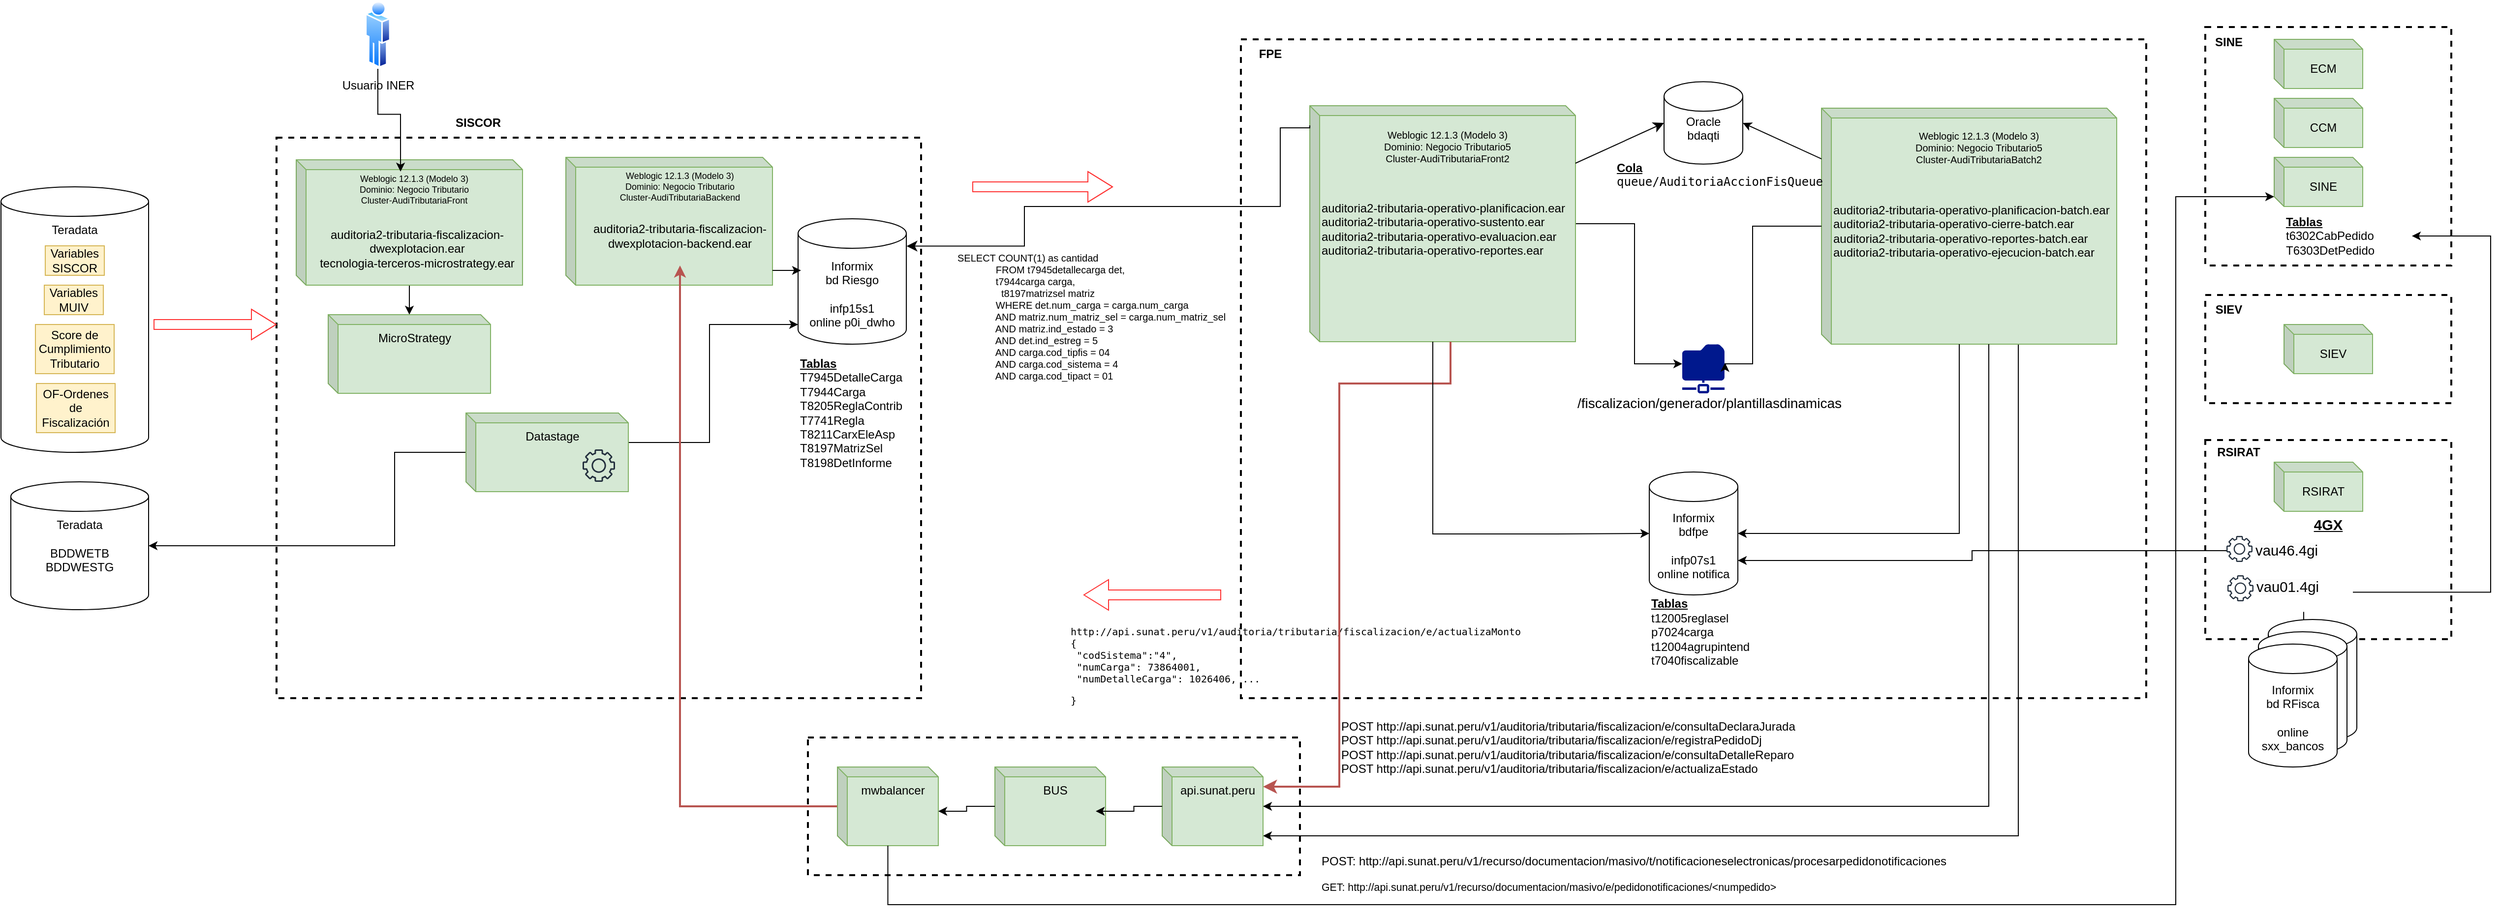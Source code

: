 <mxfile version="24.4.8" type="github">
  <diagram name="Página-1" id="nPnS-npcXqcOk9-AM_7p">
    <mxGraphModel dx="2261" dy="1933" grid="1" gridSize="10" guides="1" tooltips="1" connect="1" arrows="1" fold="1" page="1" pageScale="1" pageWidth="827" pageHeight="1169" math="0" shadow="0">
      <root>
        <mxCell id="0" />
        <mxCell id="1" parent="0" />
        <mxCell id="Zc8oNsZ2Mbi7mm0ZYkq0-6" value="" style="rounded=0;whiteSpace=wrap;html=1;dashed=1;fillColor=none;strokeWidth=2;" vertex="1" parent="1">
          <mxGeometry x="660" y="500" width="500" height="140" as="geometry" />
        </mxCell>
        <mxCell id="e_DzQCpD5upc4EDRTpxR-34" value="" style="rounded=0;whiteSpace=wrap;html=1;dashed=1;fillColor=none;strokeWidth=2;" parent="1" vertex="1">
          <mxGeometry x="1100" y="-210" width="920" height="670" as="geometry" />
        </mxCell>
        <mxCell id="hk-cd0pmr9pBPQPgSmE_-25" value="&lt;pre style=&quot;font-size: 10px;&quot; class=&quot;code highlight&quot; lang=&quot;java&quot;&gt;&lt;span style=&quot;font-size: 10px;&quot; id=&quot;LC620&quot; class=&quot;line&quot; lang=&quot;java&quot;&gt;&lt;span style=&quot;font-size: 10px;&quot; class=&quot;cm&quot;&gt;http://api.sunat.peru/v1/auditoria/tributaria/fiscalizacion/e/actualizaMonto&lt;/span&gt;&lt;/span&gt;&lt;br style=&quot;font-size: 10px;&quot;&gt;&lt;span style=&quot;font-size: 10px;&quot; id=&quot;LC623&quot; class=&quot;line&quot; lang=&quot;java&quot;&gt;&lt;span style=&quot;font-size: 10px;&quot; class=&quot;cm&quot;&gt;{&lt;/span&gt;&lt;/span&gt;&lt;br style=&quot;font-size: 10px;&quot;&gt;&lt;span style=&quot;font-size: 10px;&quot; id=&quot;LC624&quot; class=&quot;line&quot; lang=&quot;java&quot;&gt;&lt;span style=&quot;font-size: 10px;&quot; class=&quot;cm&quot;&gt; &quot;codSistema&quot;:&quot;4&quot;,&lt;/span&gt;&lt;/span&gt;&lt;br style=&quot;font-size: 10px;&quot;&gt;&lt;span style=&quot;font-size: 10px;&quot; id=&quot;LC625&quot; class=&quot;line&quot; lang=&quot;java&quot;&gt;&lt;span style=&quot;font-size: 10px;&quot; class=&quot;cm&quot;&gt; &quot;numCarga&quot;: 73864001,&lt;/span&gt;&lt;/span&gt;&lt;br style=&quot;font-size: 10px;&quot;&gt;&lt;span style=&quot;font-size: 10px;&quot; id=&quot;LC626&quot; class=&quot;line&quot; lang=&quot;java&quot;&gt;&lt;span style=&quot;font-size: 10px;&quot; class=&quot;cm&quot;&gt; &quot;numDetalleCarga&quot;: 1026406, ...&lt;/span&gt;&lt;/span&gt;&lt;/pre&gt;&lt;pre style=&quot;font-size: 10px;&quot; class=&quot;code highlight&quot; lang=&quot;java&quot;&gt;}&lt;/pre&gt;&lt;pre style=&quot;font-size: 10px;&quot; class=&quot;code highlight&quot; lang=&quot;java&quot;&gt;&lt;br style=&quot;font-size: 10px;&quot;&gt;&lt;/pre&gt;" style="text;whiteSpace=wrap;html=1;fontSize=10;" parent="1" vertex="1">
          <mxGeometry x="925" y="370" width="515" height="105" as="geometry" />
        </mxCell>
        <mxCell id="hk-cd0pmr9pBPQPgSmE_-14" value="" style="rounded=0;whiteSpace=wrap;html=1;dashed=1;fillColor=none;strokeWidth=2;" parent="1" vertex="1">
          <mxGeometry x="2080" y="-222.5" width="250" height="242.5" as="geometry" />
        </mxCell>
        <mxCell id="geifvfFEWeNei55oTGaf-37" value="" style="rounded=0;whiteSpace=wrap;html=1;dashed=1;fillColor=none;strokeWidth=2;" parent="1" vertex="1">
          <mxGeometry x="120" y="-110" width="655" height="570" as="geometry" />
        </mxCell>
        <mxCell id="geifvfFEWeNei55oTGaf-1" value="Teradata" style="shape=cylinder3;whiteSpace=wrap;html=1;boundedLbl=1;backgroundOutline=1;size=15;verticalAlign=top;" parent="1" vertex="1">
          <mxGeometry x="-160" y="-60" width="150" height="270" as="geometry" />
        </mxCell>
        <mxCell id="geifvfFEWeNei55oTGaf-2" value="Variables SISCOR" style="text;strokeColor=#d6b656;align=center;fillColor=#fff2cc;html=1;verticalAlign=middle;whiteSpace=wrap;rounded=0;" parent="1" vertex="1">
          <mxGeometry x="-115" width="60" height="30" as="geometry" />
        </mxCell>
        <mxCell id="geifvfFEWeNei55oTGaf-3" value="Variables MUIV" style="text;strokeColor=#d6b656;align=center;fillColor=#fff2cc;html=1;verticalAlign=middle;whiteSpace=wrap;rounded=0;" parent="1" vertex="1">
          <mxGeometry x="-116" y="40" width="60" height="30" as="geometry" />
        </mxCell>
        <mxCell id="geifvfFEWeNei55oTGaf-4" value="Score de Cumplimiento Tributario" style="text;strokeColor=#d6b656;align=center;fillColor=#fff2cc;html=1;verticalAlign=middle;whiteSpace=wrap;rounded=0;" parent="1" vertex="1">
          <mxGeometry x="-125" y="80" width="80" height="50" as="geometry" />
        </mxCell>
        <mxCell id="geifvfFEWeNei55oTGaf-21" value="OF-Ordenes de Fiscalización" style="text;strokeColor=#d6b656;align=center;fillColor=#fff2cc;html=1;verticalAlign=middle;whiteSpace=wrap;rounded=0;" parent="1" vertex="1">
          <mxGeometry x="-124" y="140" width="80" height="50" as="geometry" />
        </mxCell>
        <mxCell id="e_DzQCpD5upc4EDRTpxR-1" value="" style="shape=cube;whiteSpace=wrap;html=1;boundedLbl=1;backgroundOutline=1;darkOpacity=0.05;darkOpacity2=0.1;size=10;fillColor=#d5e8d4;strokeColor=#82b366;" parent="1" vertex="1">
          <mxGeometry x="414" y="-90" width="210" height="130" as="geometry" />
        </mxCell>
        <mxCell id="e_DzQCpD5upc4EDRTpxR-2" value="&lt;b&gt;SISCOR&lt;/b&gt;" style="text;strokeColor=none;align=center;fillColor=none;html=1;verticalAlign=middle;whiteSpace=wrap;rounded=0;" parent="1" vertex="1">
          <mxGeometry x="295" y="-140" width="60" height="30" as="geometry" />
        </mxCell>
        <mxCell id="e_DzQCpD5upc4EDRTpxR-4" value="Informix&lt;br&gt;bd Riesgo&lt;br&gt;&lt;br&gt;infp15s1&lt;br&gt;online p0i_dwho" style="shape=cylinder3;whiteSpace=wrap;html=1;boundedLbl=1;backgroundOutline=1;size=15;" parent="1" vertex="1">
          <mxGeometry x="650" y="-27.5" width="110" height="127.5" as="geometry" />
        </mxCell>
        <mxCell id="e_DzQCpD5upc4EDRTpxR-10" style="edgeStyle=orthogonalEdgeStyle;rounded=0;orthogonalLoop=1;jettySize=auto;html=1;" parent="1" source="e_DzQCpD5upc4EDRTpxR-6" target="e_DzQCpD5upc4EDRTpxR-8" edge="1">
          <mxGeometry relative="1" as="geometry">
            <Array as="points">
              <mxPoint x="240" y="210" />
              <mxPoint x="240" y="305" />
            </Array>
          </mxGeometry>
        </mxCell>
        <mxCell id="e_DzQCpD5upc4EDRTpxR-11" style="edgeStyle=orthogonalEdgeStyle;rounded=0;orthogonalLoop=1;jettySize=auto;html=1;" parent="1" source="e_DzQCpD5upc4EDRTpxR-6" target="e_DzQCpD5upc4EDRTpxR-4" edge="1">
          <mxGeometry relative="1" as="geometry">
            <Array as="points">
              <mxPoint x="560" y="200" />
              <mxPoint x="560" y="80" />
            </Array>
          </mxGeometry>
        </mxCell>
        <mxCell id="e_DzQCpD5upc4EDRTpxR-6" value="Datastage&lt;br&gt;" style="shape=cube;whiteSpace=wrap;html=1;boundedLbl=1;backgroundOutline=1;darkOpacity=0.05;darkOpacity2=0.1;size=10;fillColor=#d5e8d4;strokeColor=#82b366;verticalAlign=top;" parent="1" vertex="1">
          <mxGeometry x="312.5" y="170" width="165" height="80" as="geometry" />
        </mxCell>
        <mxCell id="e_DzQCpD5upc4EDRTpxR-7" value="" style="sketch=0;outlineConnect=0;fontColor=#232F3E;gradientColor=none;fillColor=#232F3D;strokeColor=none;dashed=0;verticalLabelPosition=bottom;verticalAlign=top;align=center;html=1;fontSize=12;fontStyle=0;aspect=fixed;pointerEvents=1;shape=mxgraph.aws4.gear;" parent="1" vertex="1">
          <mxGeometry x="431" y="207" width="33" height="33" as="geometry" />
        </mxCell>
        <mxCell id="e_DzQCpD5upc4EDRTpxR-8" value="Teradata&lt;br&gt;&lt;br&gt;BDDWETB&lt;br&gt;BDDWESTG" style="shape=cylinder3;whiteSpace=wrap;html=1;boundedLbl=1;backgroundOutline=1;size=15;verticalAlign=top;" parent="1" vertex="1">
          <mxGeometry x="-150" y="240" width="140" height="130" as="geometry" />
        </mxCell>
        <mxCell id="e_DzQCpD5upc4EDRTpxR-35" value="&lt;b&gt;FPE&lt;/b&gt;" style="text;strokeColor=none;align=center;fillColor=none;html=1;verticalAlign=middle;whiteSpace=wrap;rounded=0;" parent="1" vertex="1">
          <mxGeometry x="1100" y="-210" width="60" height="30" as="geometry" />
        </mxCell>
        <mxCell id="eqh-2XdD3VAzymMcWl3K-33" style="edgeStyle=orthogonalEdgeStyle;rounded=0;orthogonalLoop=1;jettySize=auto;html=1;" parent="1" source="hk-cd0pmr9pBPQPgSmE_-1" target="eqh-2XdD3VAzymMcWl3K-32" edge="1">
          <mxGeometry relative="1" as="geometry">
            <Array as="points">
              <mxPoint x="1500" y="-22" />
              <mxPoint x="1500" y="120" />
            </Array>
          </mxGeometry>
        </mxCell>
        <mxCell id="hk-cd0pmr9pBPQPgSmE_-1" value="&lt;div style=&quot;&quot;&gt;&lt;font style=&quot;font-size: 12px;&quot;&gt;auditoria2-tributaria-operativo-planificacion.ear&lt;/font&gt;&lt;/div&gt;&lt;div style=&quot;&quot;&gt;&lt;font style=&quot;font-size: 12px;&quot;&gt;auditoria2-tributaria-operativo-sustento.ear&lt;/font&gt;&lt;/div&gt;&lt;div style=&quot;&quot;&gt;&lt;font style=&quot;font-size: 12px;&quot;&gt;auditoria2-tributaria-operativo-evaluacion.ear&lt;/font&gt;&lt;/div&gt;&lt;div style=&quot;&quot;&gt;auditoria2-tributaria-operativo-reportes.ear&lt;br&gt;&lt;/div&gt;" style="shape=cube;whiteSpace=wrap;html=1;boundedLbl=1;backgroundOutline=1;darkOpacity=0.05;darkOpacity2=0.1;size=10;fillColor=#d5e8d4;strokeColor=#82b366;align=left;" parent="1" vertex="1">
          <mxGeometry x="1170" y="-142.5" width="270" height="240" as="geometry" />
        </mxCell>
        <mxCell id="hk-cd0pmr9pBPQPgSmE_-20" style="edgeStyle=none;curved=1;rounded=0;orthogonalLoop=1;jettySize=auto;html=1;fontSize=12;startSize=8;endSize=8;entryX=0;entryY=0.5;entryDx=0;entryDy=0;entryPerimeter=0;" parent="1" source="hk-cd0pmr9pBPQPgSmE_-1" target="hk-cd0pmr9pBPQPgSmE_-18" edge="1">
          <mxGeometry relative="1" as="geometry" />
        </mxCell>
        <mxCell id="hk-cd0pmr9pBPQPgSmE_-2" value="&lt;font style=&quot;font-size: 10px;&quot;&gt;Weblogic 12.1.3 (Modelo 3)&lt;br style=&quot;&quot;&gt;Dominio: Negocio Tributario5&lt;br style=&quot;&quot;&gt;Cluster-AudiTributariaFront2&lt;/font&gt;" style="text;strokeColor=none;align=center;fillColor=none;html=1;verticalAlign=middle;whiteSpace=wrap;rounded=0;fontSize=9;" parent="1" vertex="1">
          <mxGeometry x="1230" y="-131.25" width="160" height="60" as="geometry" />
        </mxCell>
        <mxCell id="hk-cd0pmr9pBPQPgSmE_-3" value="" style="edgeStyle=orthogonalEdgeStyle;orthogonalLoop=1;jettySize=auto;html=1;rounded=0;fontSize=12;startSize=8;endSize=8;exitX=0;exitY=0;exitDx=0;exitDy=20;exitPerimeter=0;entryX=1.002;entryY=0.218;entryDx=0;entryDy=0;entryPerimeter=0;" parent="1" source="hk-cd0pmr9pBPQPgSmE_-1" target="e_DzQCpD5upc4EDRTpxR-4" edge="1">
          <mxGeometry width="120" relative="1" as="geometry">
            <mxPoint x="1130" y="-10" as="sourcePoint" />
            <mxPoint x="1250" y="-10" as="targetPoint" />
            <Array as="points">
              <mxPoint x="1140" y="-120" />
              <mxPoint x="1140" y="-40" />
              <mxPoint x="880" y="-40" />
              <mxPoint x="880" />
            </Array>
          </mxGeometry>
        </mxCell>
        <mxCell id="hk-cd0pmr9pBPQPgSmE_-7" value="Informix&lt;br&gt;bdfpe&lt;br&gt;&lt;br&gt;infp07s1&lt;br&gt;online notifica" style="shape=cylinder3;whiteSpace=wrap;html=1;boundedLbl=1;backgroundOutline=1;size=15;" parent="1" vertex="1">
          <mxGeometry x="1515" y="230" width="90" height="125" as="geometry" />
        </mxCell>
        <mxCell id="hk-cd0pmr9pBPQPgSmE_-9" value="&lt;u&gt;&lt;b&gt;Tablas&lt;/b&gt;&lt;/u&gt;&lt;br&gt;&lt;div&gt;&lt;div&gt;T7945DetalleCarga&lt;/div&gt;&lt;div&gt;T7944Carga&lt;/div&gt;&lt;div&gt;T8205ReglaContrib&lt;/div&gt;&lt;div&gt;T7741Regla&lt;/div&gt;&lt;div&gt;T8211CarxEleAsp&lt;/div&gt;&lt;div&gt;T8197MatrizSel&lt;/div&gt;&lt;div&gt;T8198DetInforme&lt;/div&gt;&lt;/div&gt;" style="text;strokeColor=none;align=left;fillColor=none;html=1;verticalAlign=middle;whiteSpace=wrap;rounded=0;" parent="1" vertex="1">
          <mxGeometry x="650" y="100" width="110" height="140" as="geometry" />
        </mxCell>
        <mxCell id="hk-cd0pmr9pBPQPgSmE_-11" value="&lt;u&gt;&lt;b&gt;Tablas&lt;/b&gt;&lt;/u&gt;&lt;br&gt;&lt;div&gt;t6302CabPedido&lt;/div&gt;&lt;div&gt;T6303DetPedido&lt;/div&gt;" style="text;strokeColor=none;align=left;fillColor=none;html=1;verticalAlign=middle;whiteSpace=wrap;rounded=0;" parent="1" vertex="1">
          <mxGeometry x="2160" y="-52.5" width="130" height="85" as="geometry" />
        </mxCell>
        <mxCell id="hk-cd0pmr9pBPQPgSmE_-12" value="SINE" style="shape=cube;whiteSpace=wrap;html=1;boundedLbl=1;backgroundOutline=1;darkOpacity=0.05;darkOpacity2=0.1;size=10;fillColor=#d5e8d4;strokeColor=#82b366;" parent="1" vertex="1">
          <mxGeometry x="2150" y="-90" width="90" height="50" as="geometry" />
        </mxCell>
        <mxCell id="hk-cd0pmr9pBPQPgSmE_-15" value="&lt;b&gt;SINE&lt;/b&gt;" style="text;strokeColor=none;align=center;fillColor=none;html=1;verticalAlign=middle;whiteSpace=wrap;rounded=0;" parent="1" vertex="1">
          <mxGeometry x="2074" y="-222.5" width="60" height="30" as="geometry" />
        </mxCell>
        <mxCell id="hk-cd0pmr9pBPQPgSmE_-16" style="edgeStyle=none;curved=1;rounded=0;orthogonalLoop=1;jettySize=auto;html=1;exitX=0.5;exitY=0;exitDx=0;exitDy=0;fontSize=12;startSize=8;endSize=8;" parent="1" source="hk-cd0pmr9pBPQPgSmE_-15" target="hk-cd0pmr9pBPQPgSmE_-15" edge="1">
          <mxGeometry relative="1" as="geometry" />
        </mxCell>
        <mxCell id="hk-cd0pmr9pBPQPgSmE_-18" value="Oracle&lt;br&gt;bdaqti&lt;br&gt;&lt;div&gt;&lt;br/&gt;&lt;/div&gt;" style="shape=cylinder3;whiteSpace=wrap;html=1;boundedLbl=1;backgroundOutline=1;size=15;" parent="1" vertex="1">
          <mxGeometry x="1530" y="-166.87" width="80" height="83.75" as="geometry" />
        </mxCell>
        <mxCell id="hk-cd0pmr9pBPQPgSmE_-19" value="SELECT COUNT(1) as cantidad&#xa;              FROM t7945detallecarga det,&#xa;              t7944carga carga,&#xa;                t8197matrizsel matriz&#xa;              WHERE det.num_carga = carga.num_carga&#xa;              AND matriz.num_matriz_sel = carga.num_matriz_sel&#xa;              AND matriz.ind_estado = 3&#xa;              AND det.ind_estreg = 5&#xa;              AND carga.cod_tipfis = 04&#xa;              AND carga.cod_sistema = 4&#xa;              AND carga.cod_tipact = 01" style="text;whiteSpace=wrap;fontSize=10;" parent="1" vertex="1">
          <mxGeometry x="810" width="280" height="170" as="geometry" />
        </mxCell>
        <mxCell id="hk-cd0pmr9pBPQPgSmE_-21" value="" style="shape=flexArrow;endArrow=classic;html=1;rounded=0;fontSize=12;startSize=8;endSize=8;curved=1;fontColor=#FF3333;labelBorderColor=#FF3333;labelBackgroundColor=#FF3333;strokeColor=#FF3333;" parent="1" edge="1">
          <mxGeometry width="50" height="50" relative="1" as="geometry">
            <mxPoint x="-5" y="80" as="sourcePoint" />
            <mxPoint x="120" y="80" as="targetPoint" />
            <Array as="points">
              <mxPoint x="35" y="80" />
            </Array>
          </mxGeometry>
        </mxCell>
        <mxCell id="hk-cd0pmr9pBPQPgSmE_-22" value="" style="shape=flexArrow;endArrow=classic;html=1;rounded=0;fontSize=12;startSize=8;endSize=8;curved=1;strokeColor=#FF3333;" parent="1" edge="1">
          <mxGeometry width="50" height="50" relative="1" as="geometry">
            <mxPoint x="1080" y="355" as="sourcePoint" />
            <mxPoint x="940" y="355" as="targetPoint" />
            <Array as="points" />
          </mxGeometry>
        </mxCell>
        <mxCell id="hk-cd0pmr9pBPQPgSmE_-24" style="edgeStyle=orthogonalEdgeStyle;rounded=0;orthogonalLoop=1;jettySize=auto;html=1;fontSize=12;startSize=8;endSize=8;fillColor=#f8cecc;strokeColor=#b85450;strokeWidth=2;" parent="1" target="Zc8oNsZ2Mbi7mm0ZYkq0-2" edge="1" source="hk-cd0pmr9pBPQPgSmE_-1">
          <mxGeometry relative="1" as="geometry">
            <Array as="points">
              <mxPoint x="1313" y="140" />
              <mxPoint x="1200" y="140" />
              <mxPoint x="1200" y="550" />
            </Array>
            <mxPoint x="1312.7" y="-139.7" as="sourcePoint" />
            <mxPoint x="570.01" y="-60.0" as="targetPoint" />
          </mxGeometry>
        </mxCell>
        <mxCell id="hk-cd0pmr9pBPQPgSmE_-26" value="&lt;u&gt;&lt;b&gt;Tablas&lt;/b&gt;&lt;/u&gt;&lt;br&gt;&lt;div&gt;&lt;div&gt;t12005reglasel&lt;/div&gt;&lt;div&gt;p7024carga&lt;/div&gt;&lt;div&gt;t12004agrupintend&lt;/div&gt;&lt;div&gt;t7040fiscalizable&lt;/div&gt;&lt;/div&gt;&lt;div&gt;&lt;br&gt;&lt;/div&gt;" style="text;strokeColor=none;align=left;fillColor=none;html=1;verticalAlign=middle;whiteSpace=wrap;rounded=0;" parent="1" vertex="1">
          <mxGeometry x="1515" y="355" width="110" height="90" as="geometry" />
        </mxCell>
        <mxCell id="hk-cd0pmr9pBPQPgSmE_-29" value="" style="shape=flexArrow;endArrow=classic;html=1;rounded=0;fontSize=12;startSize=8;endSize=8;curved=1;fontColor=#FF3333;labelBorderColor=#FF3333;labelBackgroundColor=#FF3333;strokeColor=#FF3333;" parent="1" edge="1">
          <mxGeometry width="50" height="50" relative="1" as="geometry">
            <mxPoint x="827" y="-60" as="sourcePoint" />
            <mxPoint x="970" y="-60" as="targetPoint" />
            <Array as="points">
              <mxPoint x="867" y="-60" />
            </Array>
          </mxGeometry>
        </mxCell>
        <mxCell id="Zc8oNsZ2Mbi7mm0ZYkq0-8" style="edgeStyle=orthogonalEdgeStyle;rounded=0;orthogonalLoop=1;jettySize=auto;html=1;" edge="1" parent="1" source="eqh-2XdD3VAzymMcWl3K-2" target="Zc8oNsZ2Mbi7mm0ZYkq0-2">
          <mxGeometry relative="1" as="geometry">
            <Array as="points">
              <mxPoint x="1890" y="600" />
            </Array>
          </mxGeometry>
        </mxCell>
        <mxCell id="eqh-2XdD3VAzymMcWl3K-2" value="&lt;div&gt;&lt;div&gt;&lt;font style=&quot;font-size: 12px;&quot;&gt;auditoria2-tributaria-operativo-planificacion-batch.ear&lt;/font&gt;&lt;/div&gt;&lt;div&gt;&lt;font style=&quot;font-size: 12px;&quot;&gt;auditoria2-tributaria-operativo-cierre-batch.ear&lt;/font&gt;&lt;/div&gt;&lt;div&gt;&lt;font style=&quot;font-size: 12px;&quot;&gt;auditoria2-tributaria-operativo-reportes-batch.ear&amp;nbsp;&lt;/font&gt;&lt;/div&gt;&lt;div&gt;&lt;font style=&quot;font-size: 12px;&quot;&gt;auditoria2-tributaria-operativo-ejecucion-batch.ear&lt;/font&gt;&lt;/div&gt;&lt;/div&gt;" style="shape=cube;whiteSpace=wrap;html=1;boundedLbl=1;backgroundOutline=1;darkOpacity=0.05;darkOpacity2=0.1;size=10;fillColor=#d5e8d4;strokeColor=#82b366;align=left;" parent="1" vertex="1">
          <mxGeometry x="1690" y="-140" width="300" height="240" as="geometry" />
        </mxCell>
        <mxCell id="eqh-2XdD3VAzymMcWl3K-3" value="&lt;font style=&quot;font-size: 10px;&quot;&gt;Weblogic 12.1.3 (Modelo 3)&lt;br style=&quot;&quot;&gt;Dominio: Negocio Tributario5&lt;br style=&quot;&quot;&gt;Cluster-AudiTributariaBatch2&lt;/font&gt;" style="text;strokeColor=none;align=center;fillColor=none;html=1;verticalAlign=middle;whiteSpace=wrap;rounded=0;fontSize=9;" parent="1" vertex="1">
          <mxGeometry x="1760" y="-130" width="180" height="60" as="geometry" />
        </mxCell>
        <mxCell id="eqh-2XdD3VAzymMcWl3K-4" style="rounded=0;orthogonalLoop=1;jettySize=auto;html=1;entryX=1;entryY=0.5;entryDx=0;entryDy=0;entryPerimeter=0;" parent="1" source="eqh-2XdD3VAzymMcWl3K-2" target="hk-cd0pmr9pBPQPgSmE_-18" edge="1">
          <mxGeometry relative="1" as="geometry" />
        </mxCell>
        <mxCell id="eqh-2XdD3VAzymMcWl3K-5" style="edgeStyle=orthogonalEdgeStyle;rounded=0;orthogonalLoop=1;jettySize=auto;html=1;entryX=0;entryY=0.5;entryDx=0;entryDy=0;entryPerimeter=0;" parent="1" source="hk-cd0pmr9pBPQPgSmE_-1" target="hk-cd0pmr9pBPQPgSmE_-7" edge="1">
          <mxGeometry relative="1" as="geometry">
            <Array as="points">
              <mxPoint x="1295" y="293" />
              <mxPoint x="1420" y="293" />
            </Array>
          </mxGeometry>
        </mxCell>
        <mxCell id="eqh-2XdD3VAzymMcWl3K-6" style="edgeStyle=orthogonalEdgeStyle;rounded=0;orthogonalLoop=1;jettySize=auto;html=1;entryX=1;entryY=0.5;entryDx=0;entryDy=0;entryPerimeter=0;" parent="1" source="eqh-2XdD3VAzymMcWl3K-2" target="hk-cd0pmr9pBPQPgSmE_-7" edge="1">
          <mxGeometry relative="1" as="geometry">
            <Array as="points">
              <mxPoint x="1830" y="293" />
            </Array>
          </mxGeometry>
        </mxCell>
        <mxCell id="eqh-2XdD3VAzymMcWl3K-12" style="edgeStyle=orthogonalEdgeStyle;rounded=0;orthogonalLoop=1;jettySize=auto;html=1;" parent="1" source="eqh-2XdD3VAzymMcWl3K-7" target="eqh-2XdD3VAzymMcWl3K-11" edge="1">
          <mxGeometry relative="1" as="geometry" />
        </mxCell>
        <mxCell id="eqh-2XdD3VAzymMcWl3K-7" value="&lt;div&gt;&lt;span style=&quot;font-family: &amp;quot;Aptos Narrow&amp;quot;, sans-serif;&quot;&gt;&lt;font style=&quot;font-size: 12px;&quot;&gt;&lt;br&gt;&lt;/font&gt;&lt;/span&gt;&lt;/div&gt;" style="shape=cube;whiteSpace=wrap;html=1;boundedLbl=1;backgroundOutline=1;darkOpacity=0.05;darkOpacity2=0.1;size=10;fillColor=#d5e8d4;strokeColor=#82b366;" parent="1" vertex="1">
          <mxGeometry x="140" y="-87.5" width="230" height="127.5" as="geometry" />
        </mxCell>
        <mxCell id="eqh-2XdD3VAzymMcWl3K-9" value="Usuario INER" style="image;aspect=fixed;perimeter=ellipsePerimeter;html=1;align=center;shadow=0;dashed=0;spacingTop=3;image=img/lib/active_directory/user.svg;" parent="1" vertex="1">
          <mxGeometry x="210" y="-250" width="25.9" height="70" as="geometry" />
        </mxCell>
        <mxCell id="eqh-2XdD3VAzymMcWl3K-10" style="edgeStyle=orthogonalEdgeStyle;rounded=0;orthogonalLoop=1;jettySize=auto;html=1;entryX=0.461;entryY=0.094;entryDx=0;entryDy=0;entryPerimeter=0;" parent="1" source="eqh-2XdD3VAzymMcWl3K-9" target="eqh-2XdD3VAzymMcWl3K-7" edge="1">
          <mxGeometry relative="1" as="geometry" />
        </mxCell>
        <mxCell id="eqh-2XdD3VAzymMcWl3K-11" value="MicroStrategy" style="shape=cube;whiteSpace=wrap;html=1;boundedLbl=1;backgroundOutline=1;darkOpacity=0.05;darkOpacity2=0.1;size=10;fillColor=#d5e8d4;strokeColor=#82b366;verticalAlign=top;" parent="1" vertex="1">
          <mxGeometry x="172.5" y="70" width="165" height="80" as="geometry" />
        </mxCell>
        <mxCell id="eqh-2XdD3VAzymMcWl3K-35" style="edgeStyle=orthogonalEdgeStyle;rounded=0;orthogonalLoop=1;jettySize=auto;html=1;" parent="1" source="eqh-2XdD3VAzymMcWl3K-36" target="hk-cd0pmr9pBPQPgSmE_-7" edge="1">
          <mxGeometry relative="1" as="geometry">
            <Array as="points">
              <mxPoint x="1843" y="310" />
              <mxPoint x="1843" y="320" />
            </Array>
          </mxGeometry>
        </mxCell>
        <mxCell id="eqh-2XdD3VAzymMcWl3K-13" value="&lt;div&gt;&lt;span style=&quot;font-size:11.0pt;font-family:&lt;br/&gt;&amp;quot;Calibri&amp;quot;,sans-serif;mso-fareast-font-family:Calibri;mso-fareast-theme-font:&lt;br/&gt;minor-latin;mso-ansi-language:#580A;mso-fareast-language:EN-US;mso-bidi-language:&lt;br/&gt;AR-SA&quot; lang=&quot;es-419&quot;&gt;&lt;b&gt;&lt;u&gt;4GX&lt;/u&gt;&lt;/b&gt;&lt;/span&gt;&lt;/div&gt;&lt;br&gt;&lt;div&gt;&lt;br&gt;&lt;/div&gt;" style="rounded=0;whiteSpace=wrap;html=1;dashed=1;fillColor=none;strokeWidth=2;" parent="1" vertex="1">
          <mxGeometry x="2080" y="197.5" width="250" height="202.5" as="geometry" />
        </mxCell>
        <mxCell id="eqh-2XdD3VAzymMcWl3K-15" value="RSIRAT" style="shape=cube;whiteSpace=wrap;html=1;boundedLbl=1;backgroundOutline=1;darkOpacity=0.05;darkOpacity2=0.1;size=10;fillColor=#d5e8d4;strokeColor=#82b366;" parent="1" vertex="1">
          <mxGeometry x="2150" y="220" width="90" height="50" as="geometry" />
        </mxCell>
        <mxCell id="eqh-2XdD3VAzymMcWl3K-16" value="&lt;b&gt;RSIRAT&lt;/b&gt;" style="text;strokeColor=none;align=center;fillColor=none;html=1;verticalAlign=middle;whiteSpace=wrap;rounded=0;" parent="1" vertex="1">
          <mxGeometry x="2084" y="195" width="60" height="30" as="geometry" />
        </mxCell>
        <mxCell id="eqh-2XdD3VAzymMcWl3K-17" style="edgeStyle=none;curved=1;rounded=0;orthogonalLoop=1;jettySize=auto;html=1;exitX=0.5;exitY=0;exitDx=0;exitDy=0;fontSize=12;startSize=8;endSize=8;" parent="1" source="eqh-2XdD3VAzymMcWl3K-16" target="eqh-2XdD3VAzymMcWl3K-16" edge="1">
          <mxGeometry relative="1" as="geometry" />
        </mxCell>
        <mxCell id="eqh-2XdD3VAzymMcWl3K-18" value="&lt;u&gt;&lt;b&gt;Cola&lt;/b&gt;&lt;/u&gt;&lt;br&gt;&lt;div&gt;&lt;code&gt;queue/AuditoriaAccionFisQueue&lt;/code&gt;&lt;br&gt;&lt;/div&gt;&lt;div&gt;&lt;br&gt;&lt;/div&gt;" style="text;strokeColor=none;align=left;fillColor=none;html=1;verticalAlign=middle;whiteSpace=wrap;rounded=0;" parent="1" vertex="1">
          <mxGeometry x="1480" y="-110" width="200" height="90" as="geometry" />
        </mxCell>
        <mxCell id="eqh-2XdD3VAzymMcWl3K-20" value="" style="rounded=0;whiteSpace=wrap;html=1;dashed=1;fillColor=none;strokeWidth=2;" parent="1" vertex="1">
          <mxGeometry x="2080" y="50" width="250" height="110" as="geometry" />
        </mxCell>
        <mxCell id="eqh-2XdD3VAzymMcWl3K-22" value="SIEV" style="shape=cube;whiteSpace=wrap;html=1;boundedLbl=1;backgroundOutline=1;darkOpacity=0.05;darkOpacity2=0.1;size=10;fillColor=#d5e8d4;strokeColor=#82b366;" parent="1" vertex="1">
          <mxGeometry x="2160" y="80" width="90" height="50" as="geometry" />
        </mxCell>
        <mxCell id="eqh-2XdD3VAzymMcWl3K-23" value="&lt;b&gt;SIEV&lt;/b&gt;" style="text;strokeColor=none;align=center;fillColor=none;html=1;verticalAlign=middle;whiteSpace=wrap;rounded=0;" parent="1" vertex="1">
          <mxGeometry x="2074" y="50" width="60" height="30" as="geometry" />
        </mxCell>
        <mxCell id="eqh-2XdD3VAzymMcWl3K-24" style="edgeStyle=none;curved=1;rounded=0;orthogonalLoop=1;jettySize=auto;html=1;exitX=0.5;exitY=0;exitDx=0;exitDy=0;fontSize=12;startSize=8;endSize=8;" parent="1" source="eqh-2XdD3VAzymMcWl3K-23" target="eqh-2XdD3VAzymMcWl3K-23" edge="1">
          <mxGeometry relative="1" as="geometry" />
        </mxCell>
        <UserObject label="&lt;p class=&quot;MsoNormal&quot;&gt;&lt;span lang=&quot;EN-US&quot; style=&quot;mso-ansi-language:EN-US&quot;&gt;POST:&amp;nbsp;&lt;/span&gt;&lt;span style=&quot;background-color: initial;&quot;&gt;http://api.sunat.peru/v1/recurso/documentacion/masivo/t/notificacioneselectronicas/procesarpedidonotificaciones&lt;/span&gt;&lt;/p&gt;&lt;p class=&quot;MsoNormal&quot;&gt;&lt;span style=&quot;font-family: Arial, sans-serif; font-size: 8pt; background-color: initial;&quot;&gt;GET:&amp;nbsp;&lt;/span&gt;&lt;span style=&quot;background-color: initial; font-family: Arial, sans-serif; font-size: 8pt;&quot;&gt;http://api.sunat.peru/v1/recurso/documentacion/masivo/e/pedidonotificaciones/&amp;lt;numpedido&amp;gt;&lt;/span&gt;&lt;/p&gt;" link="&lt;p class=&quot;MsoNormal&quot;&gt;&lt;span lang=&quot;EN-US&quot; style=&quot;mso-ansi-language:EN-US&quot;&gt;POST: http://api.sunat.peru/v1/recurso/documentacion/masivo/t/notificacioneselectronicas/procesarpedidonotificaciones&lt;/span&gt;&lt;/p&gt;&#xa;&#xa;&lt;span lang=&quot;EN-US&quot; style=&quot;font-size:8.0pt;mso-bidi-font-size:11.0pt;line-height:&#xa;115%;font-family:&amp;quot;Arial&amp;quot;,sans-serif;mso-ascii-theme-font:minor-latin;&#xa;mso-fareast-font-family:&amp;quot;Times New Roman&amp;quot;;mso-fareast-theme-font:minor-fareast;&#xa;mso-hansi-theme-font:minor-latin;mso-bidi-font-family:&amp;quot;Times New Roman&amp;quot;;&#xa;mso-bidi-theme-font:minor-bidi;mso-ansi-language:EN-US;mso-fareast-language:&#xa;EN-US;mso-bidi-language:EN-US&quot;&gt;GET:&#xa;http://api.sunat.peru/v1/recurso/documentacion/masivo/e/pedidonotificaciones/&amp;lt;numpedido&amp;gt;&lt;/span&gt;" id="eqh-2XdD3VAzymMcWl3K-25">
          <mxCell style="text;whiteSpace=wrap;html=1;" parent="1" vertex="1">
            <mxGeometry x="1180" y="600" width="560" height="70" as="geometry" />
          </mxCell>
        </UserObject>
        <mxCell id="eqh-2XdD3VAzymMcWl3K-26" value="Weblogic 12.1.3 (Modelo 3)&lt;br&gt;Dominio: Negocio Tributario&lt;br&gt;Cluster-AudiTributariaFront" style="text;strokeColor=none;align=center;fillColor=none;html=1;verticalAlign=middle;whiteSpace=wrap;rounded=0;fontSize=9;" parent="1" vertex="1">
          <mxGeometry x="180" y="-87.5" width="160" height="60" as="geometry" />
        </mxCell>
        <mxCell id="eqh-2XdD3VAzymMcWl3K-27" value="Weblogic 12.1.3 (Modelo 3)&lt;br&gt;Dominio: Negocio Tributario&lt;br&gt;Cluster-AudiTributariaBackend" style="text;strokeColor=none;align=center;fillColor=none;html=1;verticalAlign=middle;whiteSpace=wrap;rounded=0;fontSize=9;" parent="1" vertex="1">
          <mxGeometry x="450" y="-90" width="160" height="60" as="geometry" />
        </mxCell>
        <mxCell id="eqh-2XdD3VAzymMcWl3K-28" style="edgeStyle=orthogonalEdgeStyle;rounded=0;orthogonalLoop=1;jettySize=auto;html=1;entryX=0.027;entryY=0.412;entryDx=0;entryDy=0;entryPerimeter=0;" parent="1" source="e_DzQCpD5upc4EDRTpxR-1" target="e_DzQCpD5upc4EDRTpxR-4" edge="1">
          <mxGeometry relative="1" as="geometry">
            <Array as="points">
              <mxPoint x="630" y="25" />
              <mxPoint x="630" y="25" />
            </Array>
          </mxGeometry>
        </mxCell>
        <mxCell id="eqh-2XdD3VAzymMcWl3K-29" value="&lt;span style=&quot;font-size: 12px; font-family: &amp;quot;Aptos Narrow&amp;quot;, sans-serif;&quot;&gt;auditoria2-tributaria-fiscalizacion-dwexplotacion.ear&lt;/span&gt;&lt;div style=&quot;font-size: 12px;&quot;&gt;&lt;span style=&quot;font-family: &amp;quot;Aptos Narrow&amp;quot;, sans-serif;&quot;&gt;tecnologia-terceros-microstrategy.ear&lt;/span&gt;&lt;/div&gt;" style="text;strokeColor=none;align=center;fillColor=none;html=1;verticalAlign=middle;whiteSpace=wrap;rounded=0;fontSize=9;" parent="1" vertex="1">
          <mxGeometry x="150" y="-27.5" width="226.25" height="60" as="geometry" />
        </mxCell>
        <mxCell id="eqh-2XdD3VAzymMcWl3K-30" value="&lt;span style=&quot;font-family: &amp;quot;Aptos Narrow&amp;quot;, sans-serif; font-size: 12px;&quot;&gt;auditoria2-tributaria-fiscalizacion-dwexplotacion-backend.ear&lt;/span&gt;" style="text;strokeColor=none;align=center;fillColor=none;html=1;verticalAlign=middle;whiteSpace=wrap;rounded=0;fontSize=9;" parent="1" vertex="1">
          <mxGeometry x="430" y="-40" width="200" height="60" as="geometry" />
        </mxCell>
        <mxCell id="eqh-2XdD3VAzymMcWl3K-31" value="&lt;span lang=&quot;ES&quot; style=&quot;font-size:10.5pt;font-family:&#xa;&amp;quot;Arial&amp;quot;,sans-serif;mso-fareast-font-family:Calibri;mso-fareast-theme-font:minor-latin;&#xa;color:#333333;mso-ansi-language:ES;mso-fareast-language:EN-US;mso-bidi-language:&#xa;AR-SA&quot;&gt;/fiscalizacion/generador/plantillasdinamicas&lt;/span&gt;" style="text;whiteSpace=wrap;html=1;" parent="1" vertex="1">
          <mxGeometry x="1440" y="145" width="300" height="40" as="geometry" />
        </mxCell>
        <mxCell id="eqh-2XdD3VAzymMcWl3K-32" value="" style="sketch=0;aspect=fixed;pointerEvents=1;shadow=0;dashed=0;html=1;strokeColor=none;labelPosition=center;verticalLabelPosition=bottom;verticalAlign=top;align=center;fillColor=#00188D;shape=mxgraph.mscae.enterprise.shared_folder" parent="1" vertex="1">
          <mxGeometry x="1548.5" y="100" width="43" height="50" as="geometry" />
        </mxCell>
        <mxCell id="eqh-2XdD3VAzymMcWl3K-34" style="edgeStyle=orthogonalEdgeStyle;rounded=0;orthogonalLoop=1;jettySize=auto;html=1;entryX=1.012;entryY=0.38;entryDx=0;entryDy=0;entryPerimeter=0;" parent="1" source="eqh-2XdD3VAzymMcWl3K-2" target="eqh-2XdD3VAzymMcWl3K-32" edge="1">
          <mxGeometry relative="1" as="geometry">
            <mxPoint x="1600" y="120" as="targetPoint" />
            <Array as="points">
              <mxPoint x="1620" y="-20" />
              <mxPoint x="1620" y="120" />
            </Array>
          </mxGeometry>
        </mxCell>
        <mxCell id="eqh-2XdD3VAzymMcWl3K-36" value="" style="sketch=0;outlineConnect=0;fontColor=#232F3E;gradientColor=none;fillColor=#232F3D;strokeColor=none;dashed=0;verticalLabelPosition=bottom;verticalAlign=top;align=center;html=1;fontSize=12;fontStyle=0;aspect=fixed;pointerEvents=1;shape=mxgraph.aws4.gear;" parent="1" vertex="1">
          <mxGeometry x="2101.5" y="295" width="26.5" height="26.5" as="geometry" />
        </mxCell>
        <mxCell id="eqh-2XdD3VAzymMcWl3K-37" value="&lt;span style=&quot;color: rgb(0, 0, 0); font-family: Helvetica; font-size: 14.667px; font-style: normal; font-variant-ligatures: normal; font-variant-caps: normal; font-weight: 400; letter-spacing: normal; orphans: 2; text-align: center; text-indent: 0px; text-transform: none; white-space: normal; widows: 2; word-spacing: 0px; -webkit-text-stroke-width: 0px; background-color: rgb(251, 251, 251); text-decoration-thickness: initial; text-decoration-style: initial; text-decoration-color: initial; display: inline !important; float: none;&quot;&gt;vau46.4gi&lt;/span&gt;" style="text;whiteSpace=wrap;html=1;" parent="1" vertex="1">
          <mxGeometry x="2129" y="295" width="100" height="40" as="geometry" />
        </mxCell>
        <mxCell id="eqh-2XdD3VAzymMcWl3K-44" style="edgeStyle=orthogonalEdgeStyle;rounded=0;orthogonalLoop=1;jettySize=auto;html=1;" parent="1" source="eqh-2XdD3VAzymMcWl3K-38" target="eqh-2XdD3VAzymMcWl3K-41" edge="1">
          <mxGeometry relative="1" as="geometry" />
        </mxCell>
        <mxCell id="x2hvmsDu3QacAHpU6zOs-3" style="edgeStyle=orthogonalEdgeStyle;rounded=0;orthogonalLoop=1;jettySize=auto;html=1;" parent="1" source="eqh-2XdD3VAzymMcWl3K-38" target="hk-cd0pmr9pBPQPgSmE_-11" edge="1">
          <mxGeometry relative="1" as="geometry">
            <Array as="points">
              <mxPoint x="2370" y="352" />
              <mxPoint x="2370" y="-10" />
            </Array>
          </mxGeometry>
        </mxCell>
        <mxCell id="eqh-2XdD3VAzymMcWl3K-38" value="&lt;span style=&quot;color: rgb(0, 0, 0); font-family: Helvetica; font-size: 14.667px; font-style: normal; font-variant-ligatures: normal; font-variant-caps: normal; font-weight: 400; letter-spacing: normal; orphans: 2; text-align: center; text-indent: 0px; text-transform: none; white-space: normal; widows: 2; word-spacing: 0px; -webkit-text-stroke-width: 0px; background-color: rgb(251, 251, 251); text-decoration-thickness: initial; text-decoration-style: initial; text-decoration-color: initial; display: inline !important; float: none;&quot;&gt;vau01.4gi&lt;/span&gt;" style="text;whiteSpace=wrap;html=1;" parent="1" vertex="1">
          <mxGeometry x="2130" y="332.25" width="100" height="40" as="geometry" />
        </mxCell>
        <mxCell id="eqh-2XdD3VAzymMcWl3K-40" value="" style="sketch=0;outlineConnect=0;fontColor=#232F3E;gradientColor=none;fillColor=#232F3D;strokeColor=none;dashed=0;verticalLabelPosition=bottom;verticalAlign=top;align=center;html=1;fontSize=12;fontStyle=0;aspect=fixed;pointerEvents=1;shape=mxgraph.aws4.gear;" parent="1" vertex="1">
          <mxGeometry x="2102.5" y="335" width="26.5" height="26.5" as="geometry" />
        </mxCell>
        <mxCell id="eqh-2XdD3VAzymMcWl3K-41" value="Informix&lt;br&gt;bd RFisca&lt;br&gt;&lt;br&gt;sxx_bancos" style="shape=cylinder3;whiteSpace=wrap;html=1;boundedLbl=1;backgroundOutline=1;size=15;" parent="1" vertex="1">
          <mxGeometry x="2144" y="380" width="90" height="125" as="geometry" />
        </mxCell>
        <mxCell id="eqh-2XdD3VAzymMcWl3K-42" value="Informix&lt;br&gt;bd RFisca&lt;br&gt;&lt;br&gt;sxx_bancos" style="shape=cylinder3;whiteSpace=wrap;html=1;boundedLbl=1;backgroundOutline=1;size=15;" parent="1" vertex="1">
          <mxGeometry x="2134" y="392.5" width="90" height="125" as="geometry" />
        </mxCell>
        <mxCell id="eqh-2XdD3VAzymMcWl3K-43" value="Informix&lt;br&gt;bd RFisca&lt;br&gt;&lt;br&gt;online sxx_bancos" style="shape=cylinder3;whiteSpace=wrap;html=1;boundedLbl=1;backgroundOutline=1;size=15;" parent="1" vertex="1">
          <mxGeometry x="2124" y="405" width="90" height="125" as="geometry" />
        </mxCell>
        <mxCell id="x2hvmsDu3QacAHpU6zOs-1" value="ECM" style="shape=cube;whiteSpace=wrap;html=1;boundedLbl=1;backgroundOutline=1;darkOpacity=0.05;darkOpacity2=0.1;size=10;fillColor=#d5e8d4;strokeColor=#82b366;" parent="1" vertex="1">
          <mxGeometry x="2150" y="-210" width="90" height="50" as="geometry" />
        </mxCell>
        <mxCell id="x2hvmsDu3QacAHpU6zOs-2" value="CCM" style="shape=cube;whiteSpace=wrap;html=1;boundedLbl=1;backgroundOutline=1;darkOpacity=0.05;darkOpacity2=0.1;size=10;fillColor=#d5e8d4;strokeColor=#82b366;" parent="1" vertex="1">
          <mxGeometry x="2150" y="-150" width="90" height="50" as="geometry" />
        </mxCell>
        <mxCell id="Zc8oNsZ2Mbi7mm0ZYkq0-1" value="BUS" style="shape=cube;whiteSpace=wrap;html=1;boundedLbl=1;backgroundOutline=1;darkOpacity=0.05;darkOpacity2=0.1;size=10;fillColor=#d5e8d4;strokeColor=#82b366;verticalAlign=top;" vertex="1" parent="1">
          <mxGeometry x="850" y="530" width="112.5" height="80" as="geometry" />
        </mxCell>
        <mxCell id="Zc8oNsZ2Mbi7mm0ZYkq0-2" value="api.sunat.peru" style="shape=cube;whiteSpace=wrap;html=1;boundedLbl=1;backgroundOutline=1;darkOpacity=0.05;darkOpacity2=0.1;size=10;fillColor=#d5e8d4;strokeColor=#82b366;verticalAlign=top;" vertex="1" parent="1">
          <mxGeometry x="1020" y="530" width="102.5" height="80" as="geometry" />
        </mxCell>
        <mxCell id="Zc8oNsZ2Mbi7mm0ZYkq0-7" style="edgeStyle=orthogonalEdgeStyle;rounded=0;orthogonalLoop=1;jettySize=auto;html=1;entryX=0.5;entryY=1;entryDx=0;entryDy=0;fillColor=#f8cecc;strokeColor=#b85450;strokeWidth=2;" edge="1" parent="1" source="Zc8oNsZ2Mbi7mm0ZYkq0-3" target="eqh-2XdD3VAzymMcWl3K-30">
          <mxGeometry relative="1" as="geometry" />
        </mxCell>
        <mxCell id="Zc8oNsZ2Mbi7mm0ZYkq0-3" value="mwbalancer" style="shape=cube;whiteSpace=wrap;html=1;boundedLbl=1;backgroundOutline=1;darkOpacity=0.05;darkOpacity2=0.1;size=10;fillColor=#d5e8d4;strokeColor=#82b366;verticalAlign=top;" vertex="1" parent="1">
          <mxGeometry x="690" y="530" width="102.5" height="80" as="geometry" />
        </mxCell>
        <mxCell id="Zc8oNsZ2Mbi7mm0ZYkq0-4" style="edgeStyle=orthogonalEdgeStyle;rounded=0;orthogonalLoop=1;jettySize=auto;html=1;entryX=0;entryY=0;entryDx=102.5;entryDy=45;entryPerimeter=0;" edge="1" parent="1" source="Zc8oNsZ2Mbi7mm0ZYkq0-2" target="Zc8oNsZ2Mbi7mm0ZYkq0-1">
          <mxGeometry relative="1" as="geometry" />
        </mxCell>
        <mxCell id="Zc8oNsZ2Mbi7mm0ZYkq0-5" style="edgeStyle=orthogonalEdgeStyle;rounded=0;orthogonalLoop=1;jettySize=auto;html=1;entryX=0;entryY=0;entryDx=102.5;entryDy=45;entryPerimeter=0;" edge="1" parent="1" source="Zc8oNsZ2Mbi7mm0ZYkq0-1" target="Zc8oNsZ2Mbi7mm0ZYkq0-3">
          <mxGeometry relative="1" as="geometry" />
        </mxCell>
        <mxCell id="Zc8oNsZ2Mbi7mm0ZYkq0-9" style="edgeStyle=orthogonalEdgeStyle;rounded=0;orthogonalLoop=1;jettySize=auto;html=1;entryX=0;entryY=0;entryDx=0;entryDy=40;entryPerimeter=0;" edge="1" parent="1" source="Zc8oNsZ2Mbi7mm0ZYkq0-3" target="hk-cd0pmr9pBPQPgSmE_-12">
          <mxGeometry relative="1" as="geometry">
            <Array as="points">
              <mxPoint x="741" y="670" />
              <mxPoint x="2050" y="670" />
              <mxPoint x="2050" y="-50" />
            </Array>
          </mxGeometry>
        </mxCell>
        <mxCell id="Zc8oNsZ2Mbi7mm0ZYkq0-10" style="edgeStyle=orthogonalEdgeStyle;rounded=0;orthogonalLoop=1;jettySize=auto;html=1;" edge="1" parent="1" source="eqh-2XdD3VAzymMcWl3K-2" target="Zc8oNsZ2Mbi7mm0ZYkq0-2">
          <mxGeometry relative="1" as="geometry">
            <Array as="points">
              <mxPoint x="1860" y="570" />
            </Array>
          </mxGeometry>
        </mxCell>
        <UserObject label="POST http://api.sunat.peru/v1/auditoria/tributaria/fiscalizacion/e/consultaDeclaraJurada&#xa;POST http://api.sunat.peru/v1/auditoria/tributaria/fiscalizacion/e/registraPedidoDj&#xa;POST http://api.sunat.peru/v1/auditoria/tributaria/fiscalizacion/e/consultaDetalleReparo&#xa;POST http://api.sunat.peru/v1/auditoria/tributaria/fiscalizacion/e/actualizaEstado" link="POST http://api.sunat.peru/v1/auditoria/tributaria/fiscalizacion/e/consultaDeclaraJurada&#xa;POST http://api.sunat.peru/v1/auditoria/tributaria/fiscalizacion/e/registraPedidoDj&#xa;POST http://api.sunat.peru/v1/auditoria/tributaria/fiscalizacion/e/consultaDetalleReparo&#xa;POST http://api.sunat.peru/v1/auditoria/tributaria/fiscalizacion/e/actualizaEstado" id="Zc8oNsZ2Mbi7mm0ZYkq0-11">
          <mxCell style="text;whiteSpace=wrap;" vertex="1" parent="1">
            <mxGeometry x="1200" y="475" width="490" height="80" as="geometry" />
          </mxCell>
        </UserObject>
      </root>
    </mxGraphModel>
  </diagram>
</mxfile>

